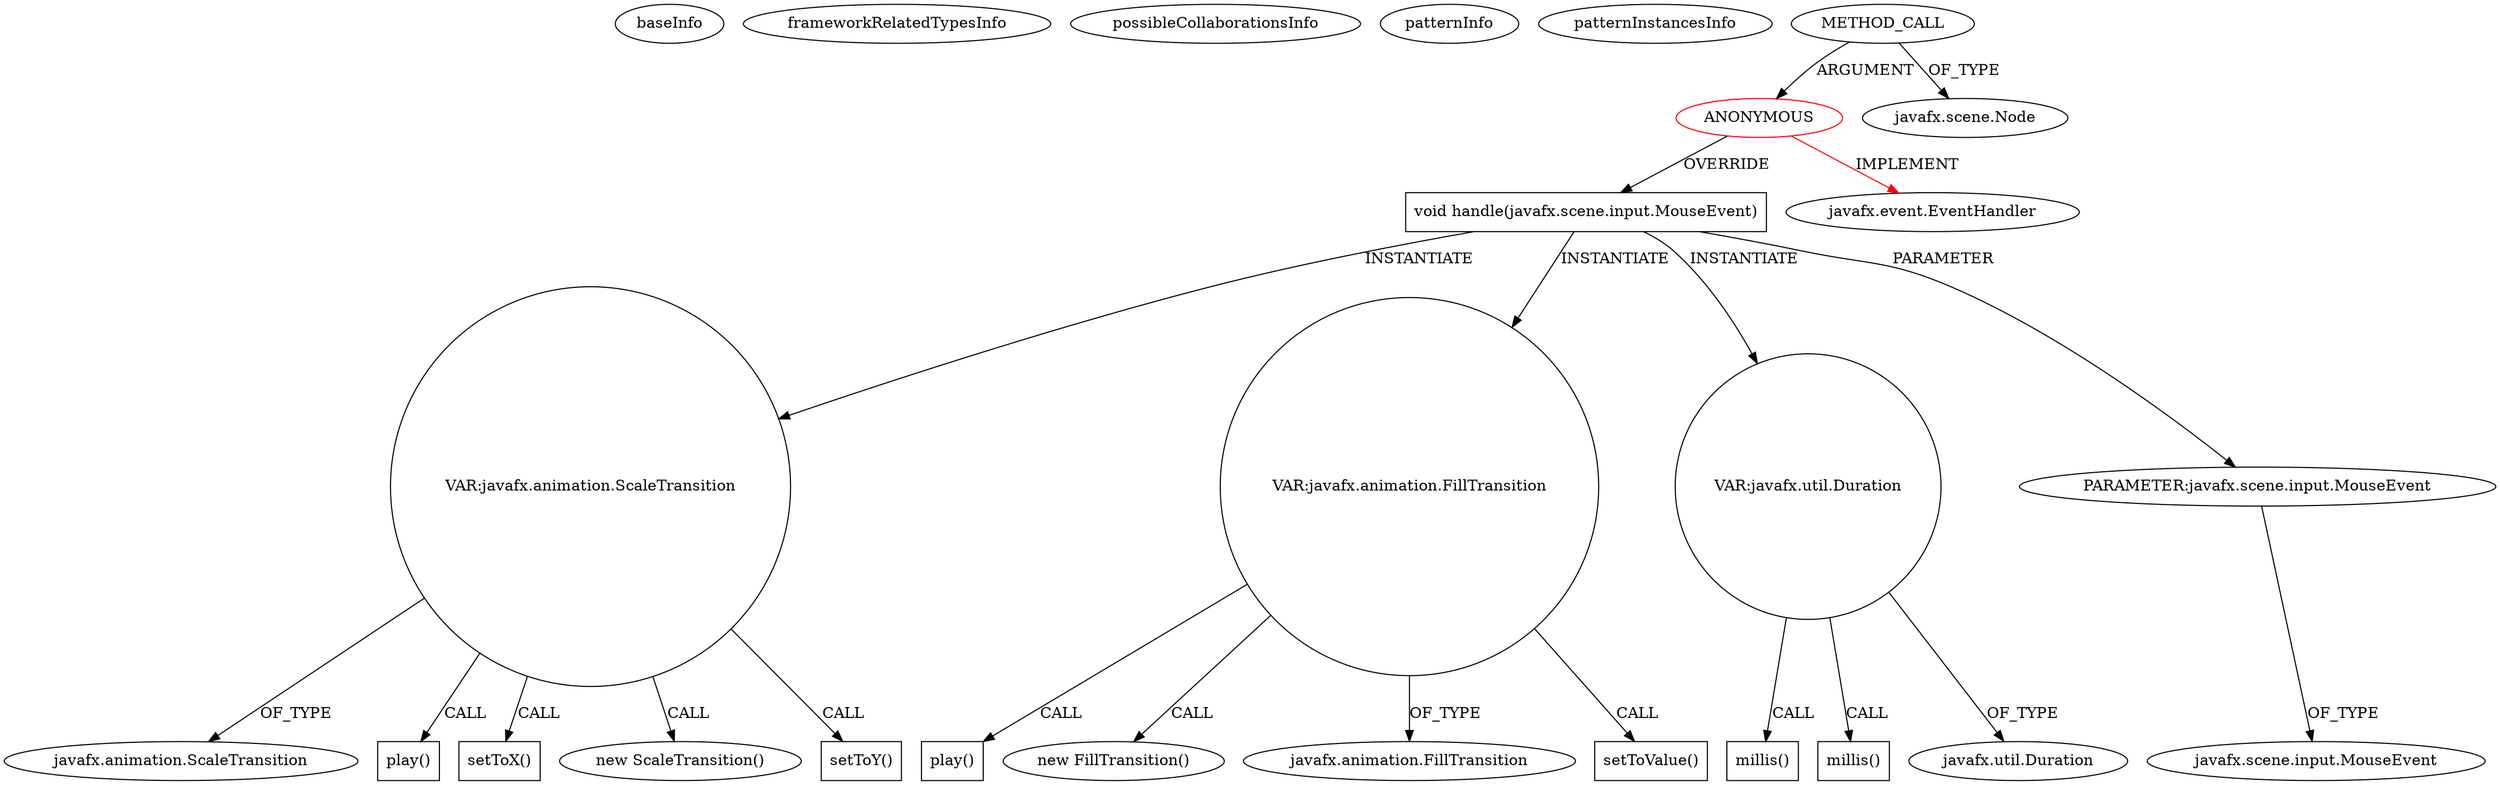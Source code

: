 digraph {
baseInfo[graphId=3425,category="pattern",isAnonymous=true,possibleRelation=false]
frameworkRelatedTypesInfo[0="javafx.event.EventHandler"]
possibleCollaborationsInfo[]
patternInfo[frequency=2.0,patternRootClient=0]
patternInstancesInfo[0="BeayemX-ConnectGame~/BeayemX-ConnectGame/ConnectGame-master/src/states/game/MenuState.java~void enter()~165"]
19[label="javafx.animation.ScaleTransition",vertexType="FRAMEWORK_CLASS_TYPE",isFrameworkType=false]
18[label="VAR:javafx.animation.ScaleTransition",vertexType="VARIABLE_EXPRESION",isFrameworkType=false,shape=circle]
27[label="play()",vertexType="INSIDE_CALL",isFrameworkType=false,shape=box]
23[label="setToX()",vertexType="INSIDE_CALL",isFrameworkType=false,shape=box]
17[label="new ScaleTransition()",vertexType="CONSTRUCTOR_CALL",isFrameworkType=false]
4[label="void handle(javafx.scene.input.MouseEvent)",vertexType="OVERRIDING_METHOD_DECLARATION",isFrameworkType=false,shape=box]
8[label="VAR:javafx.animation.FillTransition",vertexType="VARIABLE_EXPRESION",isFrameworkType=false,shape=circle]
16[label="play()",vertexType="INSIDE_CALL",isFrameworkType=false,shape=box]
10[label="VAR:javafx.util.Duration",vertexType="VARIABLE_EXPRESION",isFrameworkType=false,shape=circle]
21[label="millis()",vertexType="INSIDE_CALL",isFrameworkType=false,shape=box]
11[label="millis()",vertexType="INSIDE_CALL",isFrameworkType=false,shape=box]
7[label="new FillTransition()",vertexType="CONSTRUCTOR_CALL",isFrameworkType=false]
9[label="javafx.animation.FillTransition",vertexType="FRAMEWORK_CLASS_TYPE",isFrameworkType=false]
0[label="ANONYMOUS",vertexType="ROOT_ANONYMOUS_DECLARATION",isFrameworkType=false,color=red]
2[label="METHOD_CALL",vertexType="OUTSIDE_CALL",isFrameworkType=false]
25[label="setToY()",vertexType="INSIDE_CALL",isFrameworkType=false,shape=box]
14[label="setToValue()",vertexType="INSIDE_CALL",isFrameworkType=false,shape=box]
3[label="javafx.scene.Node",vertexType="FRAMEWORK_CLASS_TYPE",isFrameworkType=false]
1[label="javafx.event.EventHandler",vertexType="FRAMEWORK_INTERFACE_TYPE",isFrameworkType=false]
12[label="javafx.util.Duration",vertexType="FRAMEWORK_CLASS_TYPE",isFrameworkType=false]
5[label="PARAMETER:javafx.scene.input.MouseEvent",vertexType="PARAMETER_DECLARATION",isFrameworkType=false]
6[label="javafx.scene.input.MouseEvent",vertexType="FRAMEWORK_CLASS_TYPE",isFrameworkType=false]
2->3[label="OF_TYPE"]
5->6[label="OF_TYPE"]
4->8[label="INSTANTIATE"]
18->19[label="OF_TYPE"]
8->7[label="CALL"]
4->5[label="PARAMETER"]
18->23[label="CALL"]
18->27[label="CALL"]
0->4[label="OVERRIDE"]
10->11[label="CALL"]
8->16[label="CALL"]
2->0[label="ARGUMENT"]
4->18[label="INSTANTIATE"]
8->9[label="OF_TYPE"]
10->21[label="CALL"]
4->10[label="INSTANTIATE"]
8->14[label="CALL"]
18->25[label="CALL"]
10->12[label="OF_TYPE"]
18->17[label="CALL"]
0->1[label="IMPLEMENT",color=red]
}
